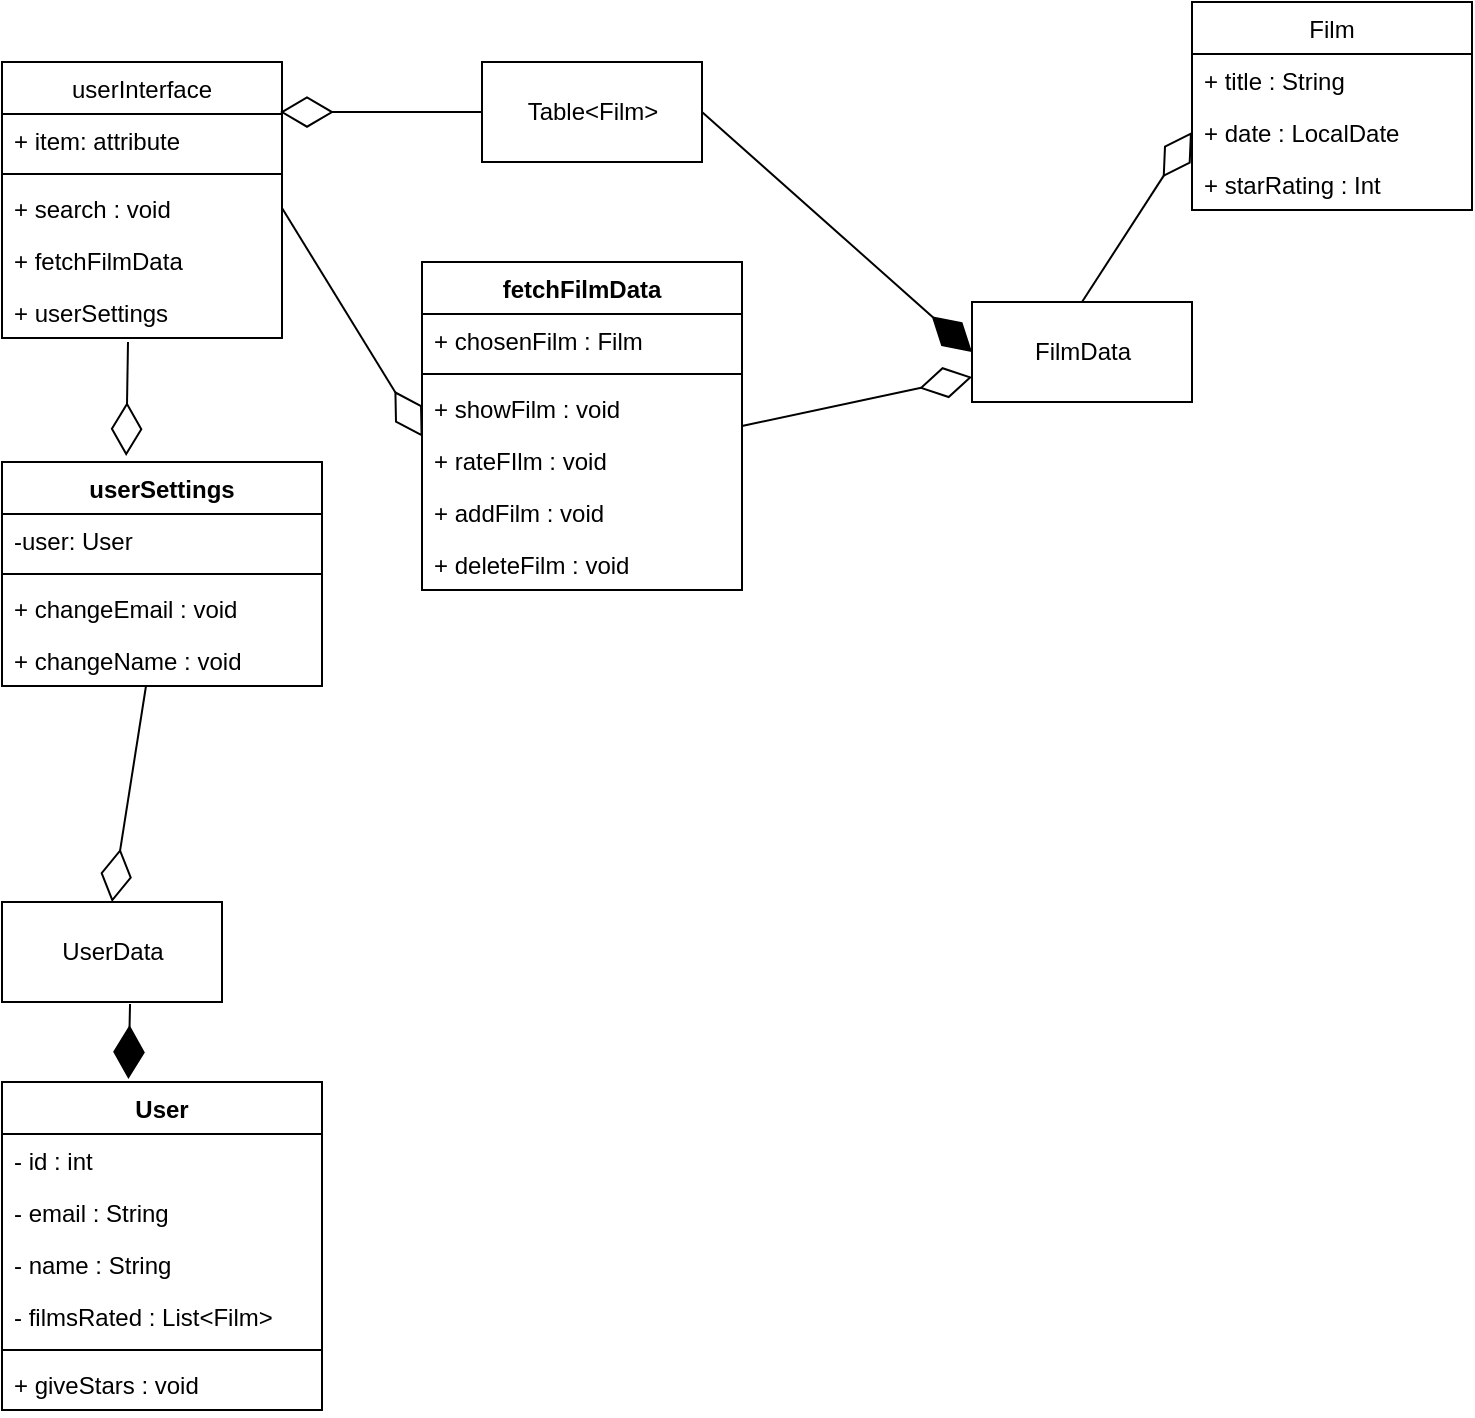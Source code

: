<mxfile version="13.9.7" type="device" pages="3"><diagram id="gg6nIrUeSeEt4_5ygwPd" name="StartingDiagram"><mxGraphModel dx="1422" dy="1960" grid="1" gridSize="10" guides="1" tooltips="1" connect="1" arrows="1" fold="1" page="1" pageScale="1" pageWidth="827" pageHeight="1169" math="0" shadow="0"><root><mxCell id="0"/><mxCell id="1" parent="0"/><mxCell id="nR1jesfxshKPEve1ZEE5-2" value="Film" style="swimlane;fontStyle=0;childLayout=stackLayout;horizontal=1;startSize=26;fillColor=none;horizontalStack=0;resizeParent=1;resizeParentMax=0;resizeLast=0;collapsible=1;marginBottom=0;" parent="1" vertex="1"><mxGeometry x="635" y="-1150" width="140" height="104" as="geometry"><mxRectangle x="600" y="-1040" width="60" height="26" as="alternateBounds"/></mxGeometry></mxCell><mxCell id="nR1jesfxshKPEve1ZEE5-3" value="+ title : String" style="text;strokeColor=none;fillColor=none;align=left;verticalAlign=top;spacingLeft=4;spacingRight=4;overflow=hidden;rotatable=0;points=[[0,0.5],[1,0.5]];portConstraint=eastwest;" parent="nR1jesfxshKPEve1ZEE5-2" vertex="1"><mxGeometry y="26" width="140" height="26" as="geometry"/></mxCell><mxCell id="nR1jesfxshKPEve1ZEE5-4" value="+ date : LocalDate" style="text;strokeColor=none;fillColor=none;align=left;verticalAlign=top;spacingLeft=4;spacingRight=4;overflow=hidden;rotatable=0;points=[[0,0.5],[1,0.5]];portConstraint=eastwest;" parent="nR1jesfxshKPEve1ZEE5-2" vertex="1"><mxGeometry y="52" width="140" height="26" as="geometry"/></mxCell><mxCell id="nR1jesfxshKPEve1ZEE5-5" value="+ starRating : Int" style="text;strokeColor=none;fillColor=none;align=left;verticalAlign=top;spacingLeft=4;spacingRight=4;overflow=hidden;rotatable=0;points=[[0,0.5],[1,0.5]];portConstraint=eastwest;" parent="nR1jesfxshKPEve1ZEE5-2" vertex="1"><mxGeometry y="78" width="140" height="26" as="geometry"/></mxCell><mxCell id="nR1jesfxshKPEve1ZEE5-14" value="&lt;div&gt;FilmData&lt;/div&gt;" style="html=1;" parent="1" vertex="1"><mxGeometry x="525" y="-1000" width="110" height="50" as="geometry"/></mxCell><mxCell id="nR1jesfxshKPEve1ZEE5-15" value="UserData" style="html=1;" parent="1" vertex="1"><mxGeometry x="40" y="-700" width="110" height="50" as="geometry"/></mxCell><mxCell id="nR1jesfxshKPEve1ZEE5-17" value="User" style="swimlane;fontStyle=1;align=center;verticalAlign=top;childLayout=stackLayout;horizontal=1;startSize=26;horizontalStack=0;resizeParent=1;resizeParentMax=0;resizeLast=0;collapsible=1;marginBottom=0;" parent="1" vertex="1"><mxGeometry x="40" y="-610" width="160" height="164" as="geometry"/></mxCell><mxCell id="MkatRRKGPKveNFEwXk3s-1" value="- id : int" style="text;strokeColor=none;fillColor=none;align=left;verticalAlign=top;spacingLeft=4;spacingRight=4;overflow=hidden;rotatable=0;points=[[0,0.5],[1,0.5]];portConstraint=eastwest;" parent="nR1jesfxshKPEve1ZEE5-17" vertex="1"><mxGeometry y="26" width="160" height="26" as="geometry"/></mxCell><mxCell id="nR1jesfxshKPEve1ZEE5-18" value="- email : String" style="text;strokeColor=none;fillColor=none;align=left;verticalAlign=top;spacingLeft=4;spacingRight=4;overflow=hidden;rotatable=0;points=[[0,0.5],[1,0.5]];portConstraint=eastwest;" parent="nR1jesfxshKPEve1ZEE5-17" vertex="1"><mxGeometry y="52" width="160" height="26" as="geometry"/></mxCell><mxCell id="nR1jesfxshKPEve1ZEE5-24" value="- name : String" style="text;strokeColor=none;fillColor=none;align=left;verticalAlign=top;spacingLeft=4;spacingRight=4;overflow=hidden;rotatable=0;points=[[0,0.5],[1,0.5]];portConstraint=eastwest;" parent="nR1jesfxshKPEve1ZEE5-17" vertex="1"><mxGeometry y="78" width="160" height="26" as="geometry"/></mxCell><mxCell id="nR1jesfxshKPEve1ZEE5-25" value="- filmsRated : List&lt;Film&gt;" style="text;strokeColor=none;fillColor=none;align=left;verticalAlign=top;spacingLeft=4;spacingRight=4;overflow=hidden;rotatable=0;points=[[0,0.5],[1,0.5]];portConstraint=eastwest;" parent="nR1jesfxshKPEve1ZEE5-17" vertex="1"><mxGeometry y="104" width="160" height="26" as="geometry"/></mxCell><mxCell id="nR1jesfxshKPEve1ZEE5-19" value="" style="line;strokeWidth=1;fillColor=none;align=left;verticalAlign=middle;spacingTop=-1;spacingLeft=3;spacingRight=3;rotatable=0;labelPosition=right;points=[];portConstraint=eastwest;" parent="nR1jesfxshKPEve1ZEE5-17" vertex="1"><mxGeometry y="130" width="160" height="8" as="geometry"/></mxCell><mxCell id="nR1jesfxshKPEve1ZEE5-20" value="+ giveStars : void" style="text;strokeColor=none;fillColor=none;align=left;verticalAlign=top;spacingLeft=4;spacingRight=4;overflow=hidden;rotatable=0;points=[[0,0.5],[1,0.5]];portConstraint=eastwest;" parent="nR1jesfxshKPEve1ZEE5-17" vertex="1"><mxGeometry y="138" width="160" height="26" as="geometry"/></mxCell><mxCell id="nR1jesfxshKPEve1ZEE5-32" value="Table&amp;lt;Film&amp;gt;" style="html=1;" parent="1" vertex="1"><mxGeometry x="280" y="-1120" width="110" height="50" as="geometry"/></mxCell><mxCell id="nR1jesfxshKPEve1ZEE5-33" value="fetchFilmData" style="swimlane;fontStyle=1;align=center;verticalAlign=top;childLayout=stackLayout;horizontal=1;startSize=26;horizontalStack=0;resizeParent=1;resizeParentMax=0;resizeLast=0;collapsible=1;marginBottom=0;" parent="1" vertex="1"><mxGeometry x="250" y="-1020" width="160" height="164" as="geometry"/></mxCell><mxCell id="nR1jesfxshKPEve1ZEE5-34" value="+ chosenFilm : Film" style="text;strokeColor=none;fillColor=none;align=left;verticalAlign=top;spacingLeft=4;spacingRight=4;overflow=hidden;rotatable=0;points=[[0,0.5],[1,0.5]];portConstraint=eastwest;" parent="nR1jesfxshKPEve1ZEE5-33" vertex="1"><mxGeometry y="26" width="160" height="26" as="geometry"/></mxCell><mxCell id="nR1jesfxshKPEve1ZEE5-35" value="" style="line;strokeWidth=1;fillColor=none;align=left;verticalAlign=middle;spacingTop=-1;spacingLeft=3;spacingRight=3;rotatable=0;labelPosition=right;points=[];portConstraint=eastwest;" parent="nR1jesfxshKPEve1ZEE5-33" vertex="1"><mxGeometry y="52" width="160" height="8" as="geometry"/></mxCell><mxCell id="nR1jesfxshKPEve1ZEE5-59" value="+ showFilm : void" style="text;strokeColor=none;fillColor=none;align=left;verticalAlign=top;spacingLeft=4;spacingRight=4;overflow=hidden;rotatable=0;points=[[0,0.5],[1,0.5]];portConstraint=eastwest;" parent="nR1jesfxshKPEve1ZEE5-33" vertex="1"><mxGeometry y="60" width="160" height="26" as="geometry"/></mxCell><mxCell id="nR1jesfxshKPEve1ZEE5-36" value="+ rateFIlm : void" style="text;strokeColor=none;fillColor=none;align=left;verticalAlign=top;spacingLeft=4;spacingRight=4;overflow=hidden;rotatable=0;points=[[0,0.5],[1,0.5]];portConstraint=eastwest;" parent="nR1jesfxshKPEve1ZEE5-33" vertex="1"><mxGeometry y="86" width="160" height="26" as="geometry"/></mxCell><mxCell id="MkatRRKGPKveNFEwXk3s-2" value="+ addFilm : void" style="text;strokeColor=none;fillColor=none;align=left;verticalAlign=top;spacingLeft=4;spacingRight=4;overflow=hidden;rotatable=0;points=[[0,0.5],[1,0.5]];portConstraint=eastwest;" parent="nR1jesfxshKPEve1ZEE5-33" vertex="1"><mxGeometry y="112" width="160" height="26" as="geometry"/></mxCell><mxCell id="MkatRRKGPKveNFEwXk3s-3" value="+ deleteFilm : void" style="text;strokeColor=none;fillColor=none;align=left;verticalAlign=top;spacingLeft=4;spacingRight=4;overflow=hidden;rotatable=0;points=[[0,0.5],[1,0.5]];portConstraint=eastwest;" parent="nR1jesfxshKPEve1ZEE5-33" vertex="1"><mxGeometry y="138" width="160" height="26" as="geometry"/></mxCell><mxCell id="nR1jesfxshKPEve1ZEE5-41" value="userSettings" style="swimlane;fontStyle=1;align=center;verticalAlign=top;childLayout=stackLayout;horizontal=1;startSize=26;horizontalStack=0;resizeParent=1;resizeParentMax=0;resizeLast=0;collapsible=1;marginBottom=0;" parent="1" vertex="1"><mxGeometry x="40" y="-920" width="160" height="112" as="geometry"/></mxCell><mxCell id="nR1jesfxshKPEve1ZEE5-42" value="-user: User" style="text;strokeColor=none;fillColor=none;align=left;verticalAlign=top;spacingLeft=4;spacingRight=4;overflow=hidden;rotatable=0;points=[[0,0.5],[1,0.5]];portConstraint=eastwest;" parent="nR1jesfxshKPEve1ZEE5-41" vertex="1"><mxGeometry y="26" width="160" height="26" as="geometry"/></mxCell><mxCell id="nR1jesfxshKPEve1ZEE5-43" value="" style="line;strokeWidth=1;fillColor=none;align=left;verticalAlign=middle;spacingTop=-1;spacingLeft=3;spacingRight=3;rotatable=0;labelPosition=right;points=[];portConstraint=eastwest;" parent="nR1jesfxshKPEve1ZEE5-41" vertex="1"><mxGeometry y="52" width="160" height="8" as="geometry"/></mxCell><mxCell id="nR1jesfxshKPEve1ZEE5-44" value="+ changeEmail : void" style="text;strokeColor=none;fillColor=none;align=left;verticalAlign=top;spacingLeft=4;spacingRight=4;overflow=hidden;rotatable=0;points=[[0,0.5],[1,0.5]];portConstraint=eastwest;" parent="nR1jesfxshKPEve1ZEE5-41" vertex="1"><mxGeometry y="60" width="160" height="26" as="geometry"/></mxCell><mxCell id="nR1jesfxshKPEve1ZEE5-45" value="+ changeName : void" style="text;strokeColor=none;fillColor=none;align=left;verticalAlign=top;spacingLeft=4;spacingRight=4;overflow=hidden;rotatable=0;points=[[0,0.5],[1,0.5]];portConstraint=eastwest;" parent="nR1jesfxshKPEve1ZEE5-41" vertex="1"><mxGeometry y="86" width="160" height="26" as="geometry"/></mxCell><mxCell id="nR1jesfxshKPEve1ZEE5-50" value="" style="endArrow=diamondThin;endFill=1;endSize=24;html=1;exitX=1;exitY=0.5;exitDx=0;exitDy=0;entryX=0;entryY=0.5;entryDx=0;entryDy=0;" parent="1" source="nR1jesfxshKPEve1ZEE5-32" target="nR1jesfxshKPEve1ZEE5-14" edge="1"><mxGeometry width="160" relative="1" as="geometry"><mxPoint x="830" y="-760" as="sourcePoint"/><mxPoint x="670" y="-840" as="targetPoint"/></mxGeometry></mxCell><mxCell id="nR1jesfxshKPEve1ZEE5-52" value="" style="endArrow=diamondThin;endFill=0;endSize=24;html=1;exitX=0;exitY=0.5;exitDx=0;exitDy=0;entryX=0.993;entryY=-0.038;entryDx=0;entryDy=0;entryPerimeter=0;" parent="1" source="nR1jesfxshKPEve1ZEE5-32" target="MkatRRKGPKveNFEwXk3s-12" edge="1"><mxGeometry width="160" relative="1" as="geometry"><mxPoint x="330" y="-850" as="sourcePoint"/><mxPoint x="190" y="-1070" as="targetPoint"/></mxGeometry></mxCell><mxCell id="nR1jesfxshKPEve1ZEE5-53" value="" style="endArrow=diamondThin;endFill=0;endSize=24;html=1;exitX=1;exitY=0.5;exitDx=0;exitDy=0;entryX=0;entryY=0.75;entryDx=0;entryDy=0;" parent="1" source="nR1jesfxshKPEve1ZEE5-33" target="nR1jesfxshKPEve1ZEE5-14" edge="1"><mxGeometry width="160" relative="1" as="geometry"><mxPoint x="330" y="-850" as="sourcePoint"/><mxPoint x="490" y="-850" as="targetPoint"/></mxGeometry></mxCell><mxCell id="nR1jesfxshKPEve1ZEE5-54" value="" style="endArrow=diamondThin;endFill=0;endSize=24;html=1;exitX=0.5;exitY=0;exitDx=0;exitDy=0;entryX=0;entryY=0.5;entryDx=0;entryDy=0;" parent="1" source="nR1jesfxshKPEve1ZEE5-14" target="nR1jesfxshKPEve1ZEE5-4" edge="1"><mxGeometry width="160" relative="1" as="geometry"><mxPoint x="350" y="-890" as="sourcePoint"/><mxPoint x="600" y="-890" as="targetPoint"/></mxGeometry></mxCell><mxCell id="nR1jesfxshKPEve1ZEE5-55" value="" style="endArrow=diamondThin;endFill=0;endSize=24;html=1;exitX=1;exitY=0.5;exitDx=0;exitDy=0;entryX=0.002;entryY=1.054;entryDx=0;entryDy=0;entryPerimeter=0;" parent="1" source="MkatRRKGPKveNFEwXk3s-9" target="nR1jesfxshKPEve1ZEE5-59" edge="1"><mxGeometry width="160" relative="1" as="geometry"><mxPoint x="410" y="-972.5" as="sourcePoint"/><mxPoint x="640" y="-880" as="targetPoint"/></mxGeometry></mxCell><mxCell id="nR1jesfxshKPEve1ZEE5-56" value="" style="endArrow=diamondThin;endFill=0;endSize=24;html=1;exitX=0.45;exitY=1;exitDx=0;exitDy=0;exitPerimeter=0;entryX=0.5;entryY=0;entryDx=0;entryDy=0;" parent="1" source="nR1jesfxshKPEve1ZEE5-45" target="nR1jesfxshKPEve1ZEE5-15" edge="1"><mxGeometry width="160" relative="1" as="geometry"><mxPoint x="90" y="-840" as="sourcePoint"/><mxPoint x="160" y="-559" as="targetPoint"/></mxGeometry></mxCell><mxCell id="nR1jesfxshKPEve1ZEE5-57" value="" style="endArrow=diamondThin;endFill=1;endSize=24;html=1;exitX=0.582;exitY=1.02;exitDx=0;exitDy=0;entryX=0.395;entryY=-0.009;entryDx=0;entryDy=0;entryPerimeter=0;exitPerimeter=0;" parent="1" source="nR1jesfxshKPEve1ZEE5-15" target="nR1jesfxshKPEve1ZEE5-17" edge="1"><mxGeometry width="160" relative="1" as="geometry"><mxPoint x="540" y="-870" as="sourcePoint"/><mxPoint x="630" y="-850" as="targetPoint"/></mxGeometry></mxCell><mxCell id="nR1jesfxshKPEve1ZEE5-58" value="" style="endArrow=diamondThin;endFill=0;endSize=24;html=1;exitX=0.45;exitY=1.077;exitDx=0;exitDy=0;entryX=0.388;entryY=-0.027;entryDx=0;entryDy=0;exitPerimeter=0;entryPerimeter=0;" parent="1" source="MkatRRKGPKveNFEwXk3s-11" target="nR1jesfxshKPEve1ZEE5-41" edge="1"><mxGeometry width="160" relative="1" as="geometry"><mxPoint x="355" y="-960" as="sourcePoint"/><mxPoint x="500" y="-940" as="targetPoint"/></mxGeometry></mxCell><mxCell id="MkatRRKGPKveNFEwXk3s-8" value="userInterface" style="swimlane;fontStyle=0;childLayout=stackLayout;horizontal=1;startSize=26;fillColor=none;horizontalStack=0;resizeParent=1;resizeParentMax=0;resizeLast=0;collapsible=1;marginBottom=0;" parent="1" vertex="1"><mxGeometry x="40" y="-1120" width="140" height="138" as="geometry"/></mxCell><mxCell id="MkatRRKGPKveNFEwXk3s-12" value="+ item: attribute" style="text;strokeColor=none;fillColor=none;align=left;verticalAlign=top;spacingLeft=4;spacingRight=4;overflow=hidden;rotatable=0;points=[[0,0.5],[1,0.5]];portConstraint=eastwest;" parent="MkatRRKGPKveNFEwXk3s-8" vertex="1"><mxGeometry y="26" width="140" height="26" as="geometry"/></mxCell><mxCell id="MkatRRKGPKveNFEwXk3s-13" value="" style="line;strokeWidth=1;fillColor=none;align=left;verticalAlign=middle;spacingTop=-1;spacingLeft=3;spacingRight=3;rotatable=0;labelPosition=right;points=[];portConstraint=eastwest;" parent="MkatRRKGPKveNFEwXk3s-8" vertex="1"><mxGeometry y="52" width="140" height="8" as="geometry"/></mxCell><mxCell id="MkatRRKGPKveNFEwXk3s-9" value="+ search : void" style="text;strokeColor=none;fillColor=none;align=left;verticalAlign=top;spacingLeft=4;spacingRight=4;overflow=hidden;rotatable=0;points=[[0,0.5],[1,0.5]];portConstraint=eastwest;" parent="MkatRRKGPKveNFEwXk3s-8" vertex="1"><mxGeometry y="60" width="140" height="26" as="geometry"/></mxCell><mxCell id="MkatRRKGPKveNFEwXk3s-10" value="+ fetchFilmData" style="text;strokeColor=none;fillColor=none;align=left;verticalAlign=top;spacingLeft=4;spacingRight=4;overflow=hidden;rotatable=0;points=[[0,0.5],[1,0.5]];portConstraint=eastwest;" parent="MkatRRKGPKveNFEwXk3s-8" vertex="1"><mxGeometry y="86" width="140" height="26" as="geometry"/></mxCell><mxCell id="MkatRRKGPKveNFEwXk3s-11" value="+ userSettings" style="text;strokeColor=none;fillColor=none;align=left;verticalAlign=top;spacingLeft=4;spacingRight=4;overflow=hidden;rotatable=0;points=[[0,0.5],[1,0.5]];portConstraint=eastwest;" parent="MkatRRKGPKveNFEwXk3s-8" vertex="1"><mxGeometry y="112" width="140" height="26" as="geometry"/></mxCell></root></mxGraphModel></diagram><diagram id="7qhfVy2BvPwxLH7neOnZ" name="BaseClassDiagram"><mxGraphModel dx="1422" dy="791" grid="1" gridSize="10" guides="1" tooltips="1" connect="1" arrows="1" fold="1" page="1" pageScale="1" pageWidth="827" pageHeight="1169" math="0" shadow="0"><root><mxCell id="Dj3aRK9aAWgQLp2m_Ktz-0"/><mxCell id="Dj3aRK9aAWgQLp2m_Ktz-1" parent="Dj3aRK9aAWgQLp2m_Ktz-0"/><mxCell id="Dj3aRK9aAWgQLp2m_Ktz-2" value="UserInterface" style="html=1;" parent="Dj3aRK9aAWgQLp2m_Ktz-1" vertex="1"><mxGeometry x="40" y="200" width="110" height="50" as="geometry"/></mxCell><mxCell id="Dj3aRK9aAWgQLp2m_Ktz-3" value="AddFilmInterface" style="html=1;" parent="Dj3aRK9aAWgQLp2m_Ktz-1" vertex="1"><mxGeometry x="40" y="80" width="110" height="50" as="geometry"/></mxCell><mxCell id="Dj3aRK9aAWgQLp2m_Ktz-4" value="EditFilmInterface" style="html=1;" parent="Dj3aRK9aAWgQLp2m_Ktz-1" vertex="1"><mxGeometry x="40" y="320" width="110" height="50" as="geometry"/></mxCell><mxCell id="Dj3aRK9aAWgQLp2m_Ktz-5" value="FilmManager" style="html=1;" parent="Dj3aRK9aAWgQLp2m_Ktz-1" vertex="1"><mxGeometry x="280" y="200" width="110" height="50" as="geometry"/></mxCell><mxCell id="Dj3aRK9aAWgQLp2m_Ktz-6" value="FilmDAO" style="html=1;" parent="Dj3aRK9aAWgQLp2m_Ktz-1" vertex="1"><mxGeometry x="480" y="200" width="110" height="50" as="geometry"/></mxCell><mxCell id="Dj3aRK9aAWgQLp2m_Ktz-7" value="UserManager" style="html=1;" parent="Dj3aRK9aAWgQLp2m_Ktz-1" vertex="1"><mxGeometry x="280" y="320" width="110" height="50" as="geometry"/></mxCell><mxCell id="Dj3aRK9aAWgQLp2m_Ktz-8" value="UserDAO" style="html=1;" parent="Dj3aRK9aAWgQLp2m_Ktz-1" vertex="1"><mxGeometry x="480" y="320" width="110" height="50" as="geometry"/></mxCell><mxCell id="Dj3aRK9aAWgQLp2m_Ktz-9" value="RatingsManager" style="html=1;" parent="Dj3aRK9aAWgQLp2m_Ktz-1" vertex="1"><mxGeometry x="280" y="80" width="110" height="50" as="geometry"/></mxCell><mxCell id="Dj3aRK9aAWgQLp2m_Ktz-11" value="RatingsDAO" style="html=1;" parent="Dj3aRK9aAWgQLp2m_Ktz-1" vertex="1"><mxGeometry x="480" y="80" width="110" height="50" as="geometry"/></mxCell><mxCell id="Dj3aRK9aAWgQLp2m_Ktz-12" value="" style="endArrow=block;startArrow=block;endFill=1;startFill=1;html=1;exitX=0.5;exitY=1;exitDx=0;exitDy=0;entryX=0.5;entryY=0;entryDx=0;entryDy=0;" parent="Dj3aRK9aAWgQLp2m_Ktz-1" source="Dj3aRK9aAWgQLp2m_Ktz-3" target="Dj3aRK9aAWgQLp2m_Ktz-2" edge="1"><mxGeometry width="160" relative="1" as="geometry"><mxPoint x="160" y="280" as="sourcePoint"/><mxPoint x="320" y="280" as="targetPoint"/></mxGeometry></mxCell><mxCell id="Dj3aRK9aAWgQLp2m_Ktz-14" value="" style="endArrow=block;startArrow=block;endFill=1;startFill=1;html=1;exitX=0.5;exitY=1;exitDx=0;exitDy=0;entryX=0.5;entryY=0;entryDx=0;entryDy=0;" parent="Dj3aRK9aAWgQLp2m_Ktz-1" source="Dj3aRK9aAWgQLp2m_Ktz-2" target="Dj3aRK9aAWgQLp2m_Ktz-4" edge="1"><mxGeometry width="160" relative="1" as="geometry"><mxPoint x="95" y="130" as="sourcePoint"/><mxPoint x="95" y="200" as="targetPoint"/></mxGeometry></mxCell><mxCell id="Dj3aRK9aAWgQLp2m_Ktz-15" value="" style="endArrow=block;startArrow=block;endFill=1;startFill=1;html=1;exitX=1;exitY=0.5;exitDx=0;exitDy=0;entryX=0;entryY=0.5;entryDx=0;entryDy=0;" parent="Dj3aRK9aAWgQLp2m_Ktz-1" source="Dj3aRK9aAWgQLp2m_Ktz-2" target="Dj3aRK9aAWgQLp2m_Ktz-5" edge="1"><mxGeometry width="160" relative="1" as="geometry"><mxPoint x="160" y="280" as="sourcePoint"/><mxPoint x="320" y="280" as="targetPoint"/></mxGeometry></mxCell><mxCell id="Dj3aRK9aAWgQLp2m_Ktz-16" value="" style="endArrow=block;startArrow=block;endFill=1;startFill=1;html=1;exitX=1;exitY=0.75;exitDx=0;exitDy=0;entryX=0;entryY=0.5;entryDx=0;entryDy=0;" parent="Dj3aRK9aAWgQLp2m_Ktz-1" source="Dj3aRK9aAWgQLp2m_Ktz-2" target="Dj3aRK9aAWgQLp2m_Ktz-7" edge="1"><mxGeometry width="160" relative="1" as="geometry"><mxPoint x="120" y="280" as="sourcePoint"/><mxPoint x="280" y="280" as="targetPoint"/></mxGeometry></mxCell><mxCell id="Dj3aRK9aAWgQLp2m_Ktz-17" value="" style="endArrow=block;startArrow=block;endFill=1;startFill=1;html=1;exitX=1;exitY=0.25;exitDx=0;exitDy=0;entryX=0;entryY=0.5;entryDx=0;entryDy=0;" parent="Dj3aRK9aAWgQLp2m_Ktz-1" source="Dj3aRK9aAWgQLp2m_Ktz-2" target="Dj3aRK9aAWgQLp2m_Ktz-9" edge="1"><mxGeometry width="160" relative="1" as="geometry"><mxPoint x="120" y="280" as="sourcePoint"/><mxPoint x="280" y="280" as="targetPoint"/></mxGeometry></mxCell><mxCell id="Dj3aRK9aAWgQLp2m_Ktz-18" value="" style="endArrow=block;startArrow=block;endFill=1;startFill=1;html=1;exitX=1;exitY=0.5;exitDx=0;exitDy=0;entryX=0;entryY=0.5;entryDx=0;entryDy=0;" parent="Dj3aRK9aAWgQLp2m_Ktz-1" source="Dj3aRK9aAWgQLp2m_Ktz-7" target="Dj3aRK9aAWgQLp2m_Ktz-8" edge="1"><mxGeometry width="160" relative="1" as="geometry"><mxPoint x="120" y="280" as="sourcePoint"/><mxPoint x="280" y="280" as="targetPoint"/></mxGeometry></mxCell><mxCell id="Dj3aRK9aAWgQLp2m_Ktz-20" value="" style="endArrow=block;startArrow=block;endFill=1;startFill=1;html=1;entryX=0;entryY=0.5;entryDx=0;entryDy=0;exitX=1;exitY=0.5;exitDx=0;exitDy=0;" parent="Dj3aRK9aAWgQLp2m_Ktz-1" source="Dj3aRK9aAWgQLp2m_Ktz-5" target="Dj3aRK9aAWgQLp2m_Ktz-6" edge="1"><mxGeometry width="160" relative="1" as="geometry"><mxPoint x="120" y="280" as="sourcePoint"/><mxPoint x="280" y="280" as="targetPoint"/></mxGeometry></mxCell><mxCell id="Dj3aRK9aAWgQLp2m_Ktz-22" value="" style="endArrow=block;startArrow=block;endFill=1;startFill=1;html=1;entryX=0;entryY=0.5;entryDx=0;entryDy=0;exitX=1;exitY=0.5;exitDx=0;exitDy=0;" parent="Dj3aRK9aAWgQLp2m_Ktz-1" source="Dj3aRK9aAWgQLp2m_Ktz-9" target="Dj3aRK9aAWgQLp2m_Ktz-11" edge="1"><mxGeometry width="160" relative="1" as="geometry"><mxPoint x="120" y="280" as="sourcePoint"/><mxPoint x="280" y="280" as="targetPoint"/></mxGeometry></mxCell></root></mxGraphModel></diagram><diagram id="IEzjmU4-1mskA3q2daKL" name="ClassDiagram"><mxGraphModel dx="1422" dy="791" grid="1" gridSize="10" guides="1" tooltips="1" connect="1" arrows="1" fold="1" page="1" pageScale="1" pageWidth="827" pageHeight="1169" math="0" shadow="0"><root><mxCell id="Nt7IP3uxrTSd7Znv91Kv-0"/><mxCell id="Nt7IP3uxrTSd7Znv91Kv-1" parent="Nt7IP3uxrTSd7Znv91Kv-0"/><mxCell id="mlMYaeq-X2NRvDgpbXfj-0" value="UserInterface" style="swimlane;fontStyle=0;childLayout=stackLayout;horizontal=1;startSize=26;fillColor=none;horizontalStack=0;resizeParent=1;resizeParentMax=0;resizeLast=0;collapsible=1;marginBottom=0;" vertex="1" parent="Nt7IP3uxrTSd7Znv91Kv-1"><mxGeometry x="80" y="240" width="140" height="104" as="geometry"/></mxCell><mxCell id="mlMYaeq-X2NRvDgpbXfj-1" value="+ field: type" style="text;strokeColor=none;fillColor=none;align=left;verticalAlign=top;spacingLeft=4;spacingRight=4;overflow=hidden;rotatable=0;points=[[0,0.5],[1,0.5]];portConstraint=eastwest;" vertex="1" parent="mlMYaeq-X2NRvDgpbXfj-0"><mxGeometry y="26" width="140" height="26" as="geometry"/></mxCell><mxCell id="mlMYaeq-X2NRvDgpbXfj-2" value="+ field: type" style="text;strokeColor=none;fillColor=none;align=left;verticalAlign=top;spacingLeft=4;spacingRight=4;overflow=hidden;rotatable=0;points=[[0,0.5],[1,0.5]];portConstraint=eastwest;" vertex="1" parent="mlMYaeq-X2NRvDgpbXfj-0"><mxGeometry y="52" width="140" height="26" as="geometry"/></mxCell><mxCell id="mlMYaeq-X2NRvDgpbXfj-3" value="+ field: type" style="text;strokeColor=none;fillColor=none;align=left;verticalAlign=top;spacingLeft=4;spacingRight=4;overflow=hidden;rotatable=0;points=[[0,0.5],[1,0.5]];portConstraint=eastwest;" vertex="1" parent="mlMYaeq-X2NRvDgpbXfj-0"><mxGeometry y="78" width="140" height="26" as="geometry"/></mxCell><mxCell id="CBNUaq73jTF7OrBUow-x-0" value="EditFilmInterface" style="swimlane;fontStyle=0;childLayout=stackLayout;horizontal=1;startSize=26;fillColor=none;horizontalStack=0;resizeParent=1;resizeParentMax=0;resizeLast=0;collapsible=1;marginBottom=0;" vertex="1" parent="Nt7IP3uxrTSd7Znv91Kv-1"><mxGeometry x="80" y="40" width="140" height="104" as="geometry"/></mxCell><mxCell id="CBNUaq73jTF7OrBUow-x-1" value="+ field: type" style="text;strokeColor=none;fillColor=none;align=left;verticalAlign=top;spacingLeft=4;spacingRight=4;overflow=hidden;rotatable=0;points=[[0,0.5],[1,0.5]];portConstraint=eastwest;" vertex="1" parent="CBNUaq73jTF7OrBUow-x-0"><mxGeometry y="26" width="140" height="26" as="geometry"/></mxCell><mxCell id="CBNUaq73jTF7OrBUow-x-2" value="+ field: type" style="text;strokeColor=none;fillColor=none;align=left;verticalAlign=top;spacingLeft=4;spacingRight=4;overflow=hidden;rotatable=0;points=[[0,0.5],[1,0.5]];portConstraint=eastwest;" vertex="1" parent="CBNUaq73jTF7OrBUow-x-0"><mxGeometry y="52" width="140" height="26" as="geometry"/></mxCell><mxCell id="CBNUaq73jTF7OrBUow-x-3" value="+ field: type" style="text;strokeColor=none;fillColor=none;align=left;verticalAlign=top;spacingLeft=4;spacingRight=4;overflow=hidden;rotatable=0;points=[[0,0.5],[1,0.5]];portConstraint=eastwest;" vertex="1" parent="CBNUaq73jTF7OrBUow-x-0"><mxGeometry y="78" width="140" height="26" as="geometry"/></mxCell><mxCell id="CBNUaq73jTF7OrBUow-x-4" value="AddFilmInterface" style="swimlane;fontStyle=0;childLayout=stackLayout;horizontal=1;startSize=26;fillColor=none;horizontalStack=0;resizeParent=1;resizeParentMax=0;resizeLast=0;collapsible=1;marginBottom=0;" vertex="1" parent="Nt7IP3uxrTSd7Znv91Kv-1"><mxGeometry x="80" y="440" width="140" height="104" as="geometry"/></mxCell><mxCell id="CBNUaq73jTF7OrBUow-x-5" value="+ field: type" style="text;strokeColor=none;fillColor=none;align=left;verticalAlign=top;spacingLeft=4;spacingRight=4;overflow=hidden;rotatable=0;points=[[0,0.5],[1,0.5]];portConstraint=eastwest;" vertex="1" parent="CBNUaq73jTF7OrBUow-x-4"><mxGeometry y="26" width="140" height="26" as="geometry"/></mxCell><mxCell id="CBNUaq73jTF7OrBUow-x-6" value="+ field: type" style="text;strokeColor=none;fillColor=none;align=left;verticalAlign=top;spacingLeft=4;spacingRight=4;overflow=hidden;rotatable=0;points=[[0,0.5],[1,0.5]];portConstraint=eastwest;" vertex="1" parent="CBNUaq73jTF7OrBUow-x-4"><mxGeometry y="52" width="140" height="26" as="geometry"/></mxCell><mxCell id="CBNUaq73jTF7OrBUow-x-7" value="+ field: type" style="text;strokeColor=none;fillColor=none;align=left;verticalAlign=top;spacingLeft=4;spacingRight=4;overflow=hidden;rotatable=0;points=[[0,0.5],[1,0.5]];portConstraint=eastwest;" vertex="1" parent="CBNUaq73jTF7OrBUow-x-4"><mxGeometry y="78" width="140" height="26" as="geometry"/></mxCell><mxCell id="CBNUaq73jTF7OrBUow-x-9" value="FilmManager" style="swimlane;fontStyle=0;childLayout=stackLayout;horizontal=1;startSize=26;fillColor=none;horizontalStack=0;resizeParent=1;resizeParentMax=0;resizeLast=0;collapsible=1;marginBottom=0;" vertex="1" parent="Nt7IP3uxrTSd7Znv91Kv-1"><mxGeometry x="360" y="240" width="140" height="104" as="geometry"/></mxCell><mxCell id="CBNUaq73jTF7OrBUow-x-10" value="+ field: type" style="text;strokeColor=none;fillColor=none;align=left;verticalAlign=top;spacingLeft=4;spacingRight=4;overflow=hidden;rotatable=0;points=[[0,0.5],[1,0.5]];portConstraint=eastwest;" vertex="1" parent="CBNUaq73jTF7OrBUow-x-9"><mxGeometry y="26" width="140" height="26" as="geometry"/></mxCell><mxCell id="CBNUaq73jTF7OrBUow-x-11" value="+ field: type" style="text;strokeColor=none;fillColor=none;align=left;verticalAlign=top;spacingLeft=4;spacingRight=4;overflow=hidden;rotatable=0;points=[[0,0.5],[1,0.5]];portConstraint=eastwest;" vertex="1" parent="CBNUaq73jTF7OrBUow-x-9"><mxGeometry y="52" width="140" height="26" as="geometry"/></mxCell><mxCell id="CBNUaq73jTF7OrBUow-x-12" value="+ field: type" style="text;strokeColor=none;fillColor=none;align=left;verticalAlign=top;spacingLeft=4;spacingRight=4;overflow=hidden;rotatable=0;points=[[0,0.5],[1,0.5]];portConstraint=eastwest;" vertex="1" parent="CBNUaq73jTF7OrBUow-x-9"><mxGeometry y="78" width="140" height="26" as="geometry"/></mxCell><mxCell id="CBNUaq73jTF7OrBUow-x-13" value="UserManager" style="swimlane;fontStyle=0;childLayout=stackLayout;horizontal=1;startSize=26;fillColor=none;horizontalStack=0;resizeParent=1;resizeParentMax=0;resizeLast=0;collapsible=1;marginBottom=0;" vertex="1" parent="Nt7IP3uxrTSd7Znv91Kv-1"><mxGeometry x="360" y="440" width="140" height="104" as="geometry"/></mxCell><mxCell id="CBNUaq73jTF7OrBUow-x-14" value="+ field: type" style="text;strokeColor=none;fillColor=none;align=left;verticalAlign=top;spacingLeft=4;spacingRight=4;overflow=hidden;rotatable=0;points=[[0,0.5],[1,0.5]];portConstraint=eastwest;" vertex="1" parent="CBNUaq73jTF7OrBUow-x-13"><mxGeometry y="26" width="140" height="26" as="geometry"/></mxCell><mxCell id="CBNUaq73jTF7OrBUow-x-15" value="+ field: type" style="text;strokeColor=none;fillColor=none;align=left;verticalAlign=top;spacingLeft=4;spacingRight=4;overflow=hidden;rotatable=0;points=[[0,0.5],[1,0.5]];portConstraint=eastwest;" vertex="1" parent="CBNUaq73jTF7OrBUow-x-13"><mxGeometry y="52" width="140" height="26" as="geometry"/></mxCell><mxCell id="CBNUaq73jTF7OrBUow-x-16" value="+ field: type" style="text;strokeColor=none;fillColor=none;align=left;verticalAlign=top;spacingLeft=4;spacingRight=4;overflow=hidden;rotatable=0;points=[[0,0.5],[1,0.5]];portConstraint=eastwest;" vertex="1" parent="CBNUaq73jTF7OrBUow-x-13"><mxGeometry y="78" width="140" height="26" as="geometry"/></mxCell><mxCell id="9eeCbrc9pstVWu3kjQOT-0" value="RatingsManager" style="swimlane;fontStyle=0;childLayout=stackLayout;horizontal=1;startSize=26;fillColor=none;horizontalStack=0;resizeParent=1;resizeParentMax=0;resizeLast=0;collapsible=1;marginBottom=0;" vertex="1" parent="Nt7IP3uxrTSd7Znv91Kv-1"><mxGeometry x="360" y="40" width="140" height="104" as="geometry"/></mxCell><mxCell id="9eeCbrc9pstVWu3kjQOT-1" value="+ field: type" style="text;strokeColor=none;fillColor=none;align=left;verticalAlign=top;spacingLeft=4;spacingRight=4;overflow=hidden;rotatable=0;points=[[0,0.5],[1,0.5]];portConstraint=eastwest;" vertex="1" parent="9eeCbrc9pstVWu3kjQOT-0"><mxGeometry y="26" width="140" height="26" as="geometry"/></mxCell><mxCell id="9eeCbrc9pstVWu3kjQOT-2" value="+ field: type" style="text;strokeColor=none;fillColor=none;align=left;verticalAlign=top;spacingLeft=4;spacingRight=4;overflow=hidden;rotatable=0;points=[[0,0.5],[1,0.5]];portConstraint=eastwest;" vertex="1" parent="9eeCbrc9pstVWu3kjQOT-0"><mxGeometry y="52" width="140" height="26" as="geometry"/></mxCell><mxCell id="9eeCbrc9pstVWu3kjQOT-3" value="+ field: type" style="text;strokeColor=none;fillColor=none;align=left;verticalAlign=top;spacingLeft=4;spacingRight=4;overflow=hidden;rotatable=0;points=[[0,0.5],[1,0.5]];portConstraint=eastwest;" vertex="1" parent="9eeCbrc9pstVWu3kjQOT-0"><mxGeometry y="78" width="140" height="26" as="geometry"/></mxCell><mxCell id="9eeCbrc9pstVWu3kjQOT-4" value="RatingsDAO" style="swimlane;fontStyle=0;childLayout=stackLayout;horizontal=1;startSize=26;fillColor=none;horizontalStack=0;resizeParent=1;resizeParentMax=0;resizeLast=0;collapsible=1;marginBottom=0;" vertex="1" parent="Nt7IP3uxrTSd7Znv91Kv-1"><mxGeometry x="600" y="40" width="140" height="104" as="geometry"/></mxCell><mxCell id="9eeCbrc9pstVWu3kjQOT-5" value="+ field: type" style="text;strokeColor=none;fillColor=none;align=left;verticalAlign=top;spacingLeft=4;spacingRight=4;overflow=hidden;rotatable=0;points=[[0,0.5],[1,0.5]];portConstraint=eastwest;" vertex="1" parent="9eeCbrc9pstVWu3kjQOT-4"><mxGeometry y="26" width="140" height="26" as="geometry"/></mxCell><mxCell id="9eeCbrc9pstVWu3kjQOT-6" value="+ field: type" style="text;strokeColor=none;fillColor=none;align=left;verticalAlign=top;spacingLeft=4;spacingRight=4;overflow=hidden;rotatable=0;points=[[0,0.5],[1,0.5]];portConstraint=eastwest;" vertex="1" parent="9eeCbrc9pstVWu3kjQOT-4"><mxGeometry y="52" width="140" height="26" as="geometry"/></mxCell><mxCell id="9eeCbrc9pstVWu3kjQOT-7" value="+ field: type" style="text;strokeColor=none;fillColor=none;align=left;verticalAlign=top;spacingLeft=4;spacingRight=4;overflow=hidden;rotatable=0;points=[[0,0.5],[1,0.5]];portConstraint=eastwest;" vertex="1" parent="9eeCbrc9pstVWu3kjQOT-4"><mxGeometry y="78" width="140" height="26" as="geometry"/></mxCell><mxCell id="9eeCbrc9pstVWu3kjQOT-8" value="FilmDAO" style="swimlane;fontStyle=0;childLayout=stackLayout;horizontal=1;startSize=26;fillColor=none;horizontalStack=0;resizeParent=1;resizeParentMax=0;resizeLast=0;collapsible=1;marginBottom=0;" vertex="1" parent="Nt7IP3uxrTSd7Znv91Kv-1"><mxGeometry x="600" y="240" width="140" height="104" as="geometry"/></mxCell><mxCell id="9eeCbrc9pstVWu3kjQOT-9" value="+ field: type" style="text;strokeColor=none;fillColor=none;align=left;verticalAlign=top;spacingLeft=4;spacingRight=4;overflow=hidden;rotatable=0;points=[[0,0.5],[1,0.5]];portConstraint=eastwest;" vertex="1" parent="9eeCbrc9pstVWu3kjQOT-8"><mxGeometry y="26" width="140" height="26" as="geometry"/></mxCell><mxCell id="9eeCbrc9pstVWu3kjQOT-10" value="+ field: type" style="text;strokeColor=none;fillColor=none;align=left;verticalAlign=top;spacingLeft=4;spacingRight=4;overflow=hidden;rotatable=0;points=[[0,0.5],[1,0.5]];portConstraint=eastwest;" vertex="1" parent="9eeCbrc9pstVWu3kjQOT-8"><mxGeometry y="52" width="140" height="26" as="geometry"/></mxCell><mxCell id="9eeCbrc9pstVWu3kjQOT-11" value="+ field: type" style="text;strokeColor=none;fillColor=none;align=left;verticalAlign=top;spacingLeft=4;spacingRight=4;overflow=hidden;rotatable=0;points=[[0,0.5],[1,0.5]];portConstraint=eastwest;" vertex="1" parent="9eeCbrc9pstVWu3kjQOT-8"><mxGeometry y="78" width="140" height="26" as="geometry"/></mxCell><mxCell id="9eeCbrc9pstVWu3kjQOT-12" value="UserDAO" style="swimlane;fontStyle=0;childLayout=stackLayout;horizontal=1;startSize=26;fillColor=none;horizontalStack=0;resizeParent=1;resizeParentMax=0;resizeLast=0;collapsible=1;marginBottom=0;" vertex="1" parent="Nt7IP3uxrTSd7Znv91Kv-1"><mxGeometry x="600" y="440" width="140" height="104" as="geometry"/></mxCell><mxCell id="9eeCbrc9pstVWu3kjQOT-13" value="+ field: type" style="text;strokeColor=none;fillColor=none;align=left;verticalAlign=top;spacingLeft=4;spacingRight=4;overflow=hidden;rotatable=0;points=[[0,0.5],[1,0.5]];portConstraint=eastwest;" vertex="1" parent="9eeCbrc9pstVWu3kjQOT-12"><mxGeometry y="26" width="140" height="26" as="geometry"/></mxCell><mxCell id="9eeCbrc9pstVWu3kjQOT-14" value="+ field: type" style="text;strokeColor=none;fillColor=none;align=left;verticalAlign=top;spacingLeft=4;spacingRight=4;overflow=hidden;rotatable=0;points=[[0,0.5],[1,0.5]];portConstraint=eastwest;" vertex="1" parent="9eeCbrc9pstVWu3kjQOT-12"><mxGeometry y="52" width="140" height="26" as="geometry"/></mxCell><mxCell id="9eeCbrc9pstVWu3kjQOT-15" value="+ field: type" style="text;strokeColor=none;fillColor=none;align=left;verticalAlign=top;spacingLeft=4;spacingRight=4;overflow=hidden;rotatable=0;points=[[0,0.5],[1,0.5]];portConstraint=eastwest;" vertex="1" parent="9eeCbrc9pstVWu3kjQOT-12"><mxGeometry y="78" width="140" height="26" as="geometry"/></mxCell></root></mxGraphModel></diagram></mxfile>